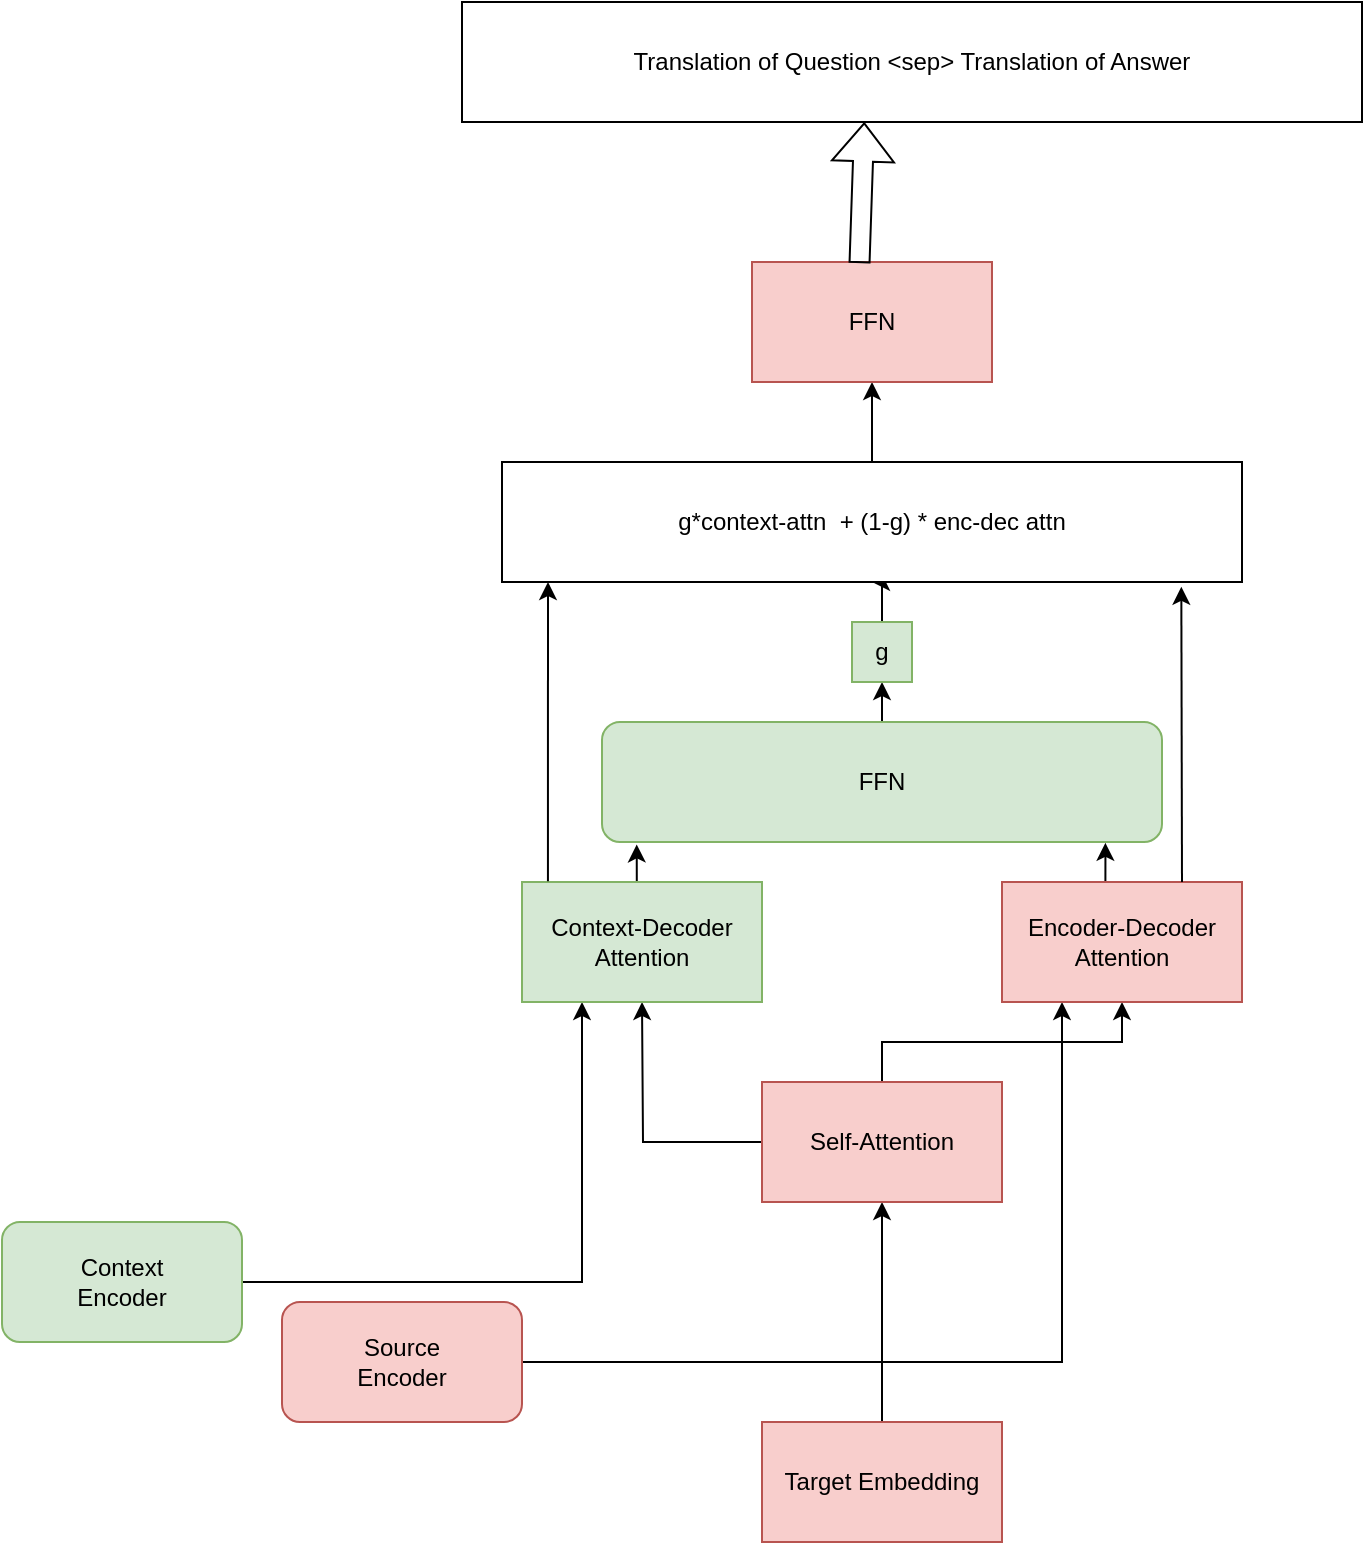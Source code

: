 <mxfile version="20.0.3" type="github"><diagram id="j9fgoMHlRESabCVzAFUy" name="Page-1"><mxGraphModel dx="986" dy="496" grid="1" gridSize="10" guides="1" tooltips="1" connect="1" arrows="1" fold="1" page="1" pageScale="1" pageWidth="850" pageHeight="1100" math="0" shadow="0"><root><mxCell id="0"/><mxCell id="1" parent="0"/><mxCell id="lCyRS-yCL0ZU_U1mTNhh-22" style="edgeStyle=orthogonalEdgeStyle;rounded=0;orthogonalLoop=1;jettySize=auto;html=1;entryX=0.25;entryY=1;entryDx=0;entryDy=0;" parent="1" source="lCyRS-yCL0ZU_U1mTNhh-23" target="lCyRS-yCL0ZU_U1mTNhh-34" edge="1"><mxGeometry relative="1" as="geometry"/></mxCell><mxCell id="lCyRS-yCL0ZU_U1mTNhh-23" value="Context&lt;br&gt;Encoder" style="rounded=1;whiteSpace=wrap;html=1;fillColor=#d5e8d4;strokeColor=#82b366;" parent="1" vertex="1"><mxGeometry x="90" y="720" width="120" height="60" as="geometry"/></mxCell><mxCell id="lCyRS-yCL0ZU_U1mTNhh-24" style="edgeStyle=orthogonalEdgeStyle;rounded=0;orthogonalLoop=1;jettySize=auto;html=1;entryX=0.25;entryY=1;entryDx=0;entryDy=0;" parent="1" source="lCyRS-yCL0ZU_U1mTNhh-25" target="lCyRS-yCL0ZU_U1mTNhh-32" edge="1"><mxGeometry relative="1" as="geometry"/></mxCell><mxCell id="lCyRS-yCL0ZU_U1mTNhh-25" value="Source&lt;br&gt;Encoder" style="rounded=1;whiteSpace=wrap;html=1;fillColor=#f8cecc;strokeColor=#b85450;" parent="1" vertex="1"><mxGeometry x="230" y="760" width="120" height="60" as="geometry"/></mxCell><mxCell id="lCyRS-yCL0ZU_U1mTNhh-26" value="" style="edgeStyle=orthogonalEdgeStyle;rounded=0;orthogonalLoop=1;jettySize=auto;html=1;" parent="1" source="lCyRS-yCL0ZU_U1mTNhh-27" target="lCyRS-yCL0ZU_U1mTNhh-30" edge="1"><mxGeometry relative="1" as="geometry"/></mxCell><mxCell id="lCyRS-yCL0ZU_U1mTNhh-27" value="Target Embedding" style="rounded=0;whiteSpace=wrap;html=1;fillColor=#f8cecc;strokeColor=#b85450;" parent="1" vertex="1"><mxGeometry x="470" y="820" width="120" height="60" as="geometry"/></mxCell><mxCell id="lCyRS-yCL0ZU_U1mTNhh-28" value="" style="edgeStyle=orthogonalEdgeStyle;rounded=0;orthogonalLoop=1;jettySize=auto;html=1;" parent="1" source="lCyRS-yCL0ZU_U1mTNhh-30" target="lCyRS-yCL0ZU_U1mTNhh-32" edge="1"><mxGeometry relative="1" as="geometry"/></mxCell><mxCell id="lCyRS-yCL0ZU_U1mTNhh-29" style="edgeStyle=orthogonalEdgeStyle;rounded=0;orthogonalLoop=1;jettySize=auto;html=1;" parent="1" source="lCyRS-yCL0ZU_U1mTNhh-30" edge="1"><mxGeometry relative="1" as="geometry"><mxPoint x="410" y="610" as="targetPoint"/></mxGeometry></mxCell><mxCell id="lCyRS-yCL0ZU_U1mTNhh-30" value="Self-Attention" style="rounded=0;whiteSpace=wrap;html=1;fillColor=#f8cecc;strokeColor=#b85450;" parent="1" vertex="1"><mxGeometry x="470" y="650" width="120" height="60" as="geometry"/></mxCell><mxCell id="lCyRS-yCL0ZU_U1mTNhh-31" style="edgeStyle=orthogonalEdgeStyle;rounded=0;orthogonalLoop=1;jettySize=auto;html=1;exitX=0.5;exitY=0;exitDx=0;exitDy=0;entryX=0.899;entryY=1.007;entryDx=0;entryDy=0;entryPerimeter=0;" parent="1" source="lCyRS-yCL0ZU_U1mTNhh-32" target="lCyRS-yCL0ZU_U1mTNhh-36" edge="1"><mxGeometry relative="1" as="geometry"/></mxCell><mxCell id="lCyRS-yCL0ZU_U1mTNhh-32" value="Encoder-Decoder Attention" style="rounded=0;whiteSpace=wrap;html=1;fillColor=#f8cecc;strokeColor=#b85450;" parent="1" vertex="1"><mxGeometry x="590" y="550" width="120" height="60" as="geometry"/></mxCell><mxCell id="lCyRS-yCL0ZU_U1mTNhh-33" style="edgeStyle=orthogonalEdgeStyle;rounded=0;orthogonalLoop=1;jettySize=auto;html=1;exitX=0.5;exitY=0;exitDx=0;exitDy=0;entryX=0.062;entryY=1.02;entryDx=0;entryDy=0;entryPerimeter=0;" parent="1" source="lCyRS-yCL0ZU_U1mTNhh-34" target="lCyRS-yCL0ZU_U1mTNhh-36" edge="1"><mxGeometry relative="1" as="geometry"/></mxCell><mxCell id="lCyRS-yCL0ZU_U1mTNhh-34" value="Context-Decoder Attention" style="rounded=0;whiteSpace=wrap;html=1;fillColor=#d5e8d4;strokeColor=#82b366;" parent="1" vertex="1"><mxGeometry x="350" y="550" width="120" height="60" as="geometry"/></mxCell><mxCell id="lCyRS-yCL0ZU_U1mTNhh-35" style="edgeStyle=orthogonalEdgeStyle;rounded=0;orthogonalLoop=1;jettySize=auto;html=1;exitX=0.5;exitY=0;exitDx=0;exitDy=0;" parent="1" source="lCyRS-yCL0ZU_U1mTNhh-36" edge="1"><mxGeometry relative="1" as="geometry"><mxPoint x="530" y="450" as="targetPoint"/></mxGeometry></mxCell><mxCell id="lCyRS-yCL0ZU_U1mTNhh-36" value="FFN" style="rounded=1;whiteSpace=wrap;html=1;fillColor=#d5e8d4;strokeColor=#82b366;" parent="1" vertex="1"><mxGeometry x="390" y="470" width="280" height="60" as="geometry"/></mxCell><mxCell id="lCyRS-yCL0ZU_U1mTNhh-40" style="edgeStyle=orthogonalEdgeStyle;rounded=0;orthogonalLoop=1;jettySize=auto;html=1;entryX=0.5;entryY=1;entryDx=0;entryDy=0;" parent="1" source="lCyRS-yCL0ZU_U1mTNhh-37" target="lCyRS-yCL0ZU_U1mTNhh-39" edge="1"><mxGeometry relative="1" as="geometry"/></mxCell><mxCell id="lCyRS-yCL0ZU_U1mTNhh-37" value="g" style="whiteSpace=wrap;html=1;aspect=fixed;fillColor=#d5e8d4;strokeColor=#82b366;" parent="1" vertex="1"><mxGeometry x="515" y="420" width="30" height="30" as="geometry"/></mxCell><mxCell id="lCyRS-yCL0ZU_U1mTNhh-44" value="" style="edgeStyle=orthogonalEdgeStyle;rounded=0;orthogonalLoop=1;jettySize=auto;html=1;" parent="1" source="lCyRS-yCL0ZU_U1mTNhh-39" target="lCyRS-yCL0ZU_U1mTNhh-43" edge="1"><mxGeometry relative="1" as="geometry"/></mxCell><mxCell id="lCyRS-yCL0ZU_U1mTNhh-39" value="g*context-attn&amp;nbsp; + (1-g) * enc-dec attn" style="rounded=0;whiteSpace=wrap;html=1;" parent="1" vertex="1"><mxGeometry x="340" y="340" width="370" height="60" as="geometry"/></mxCell><mxCell id="lCyRS-yCL0ZU_U1mTNhh-41" value="" style="endArrow=classic;html=1;rounded=0;exitX=0.108;exitY=-0.007;exitDx=0;exitDy=0;exitPerimeter=0;" parent="1" source="lCyRS-yCL0ZU_U1mTNhh-34" edge="1"><mxGeometry width="50" height="50" relative="1" as="geometry"><mxPoint x="400" y="510" as="sourcePoint"/><mxPoint x="363" y="400" as="targetPoint"/></mxGeometry></mxCell><mxCell id="lCyRS-yCL0ZU_U1mTNhh-43" value="FFN" style="whiteSpace=wrap;html=1;rounded=0;fillColor=#f8cecc;strokeColor=#b85450;" parent="1" vertex="1"><mxGeometry x="465" y="240" width="120" height="60" as="geometry"/></mxCell><mxCell id="lCyRS-yCL0ZU_U1mTNhh-45" value="" style="endArrow=classic;html=1;rounded=0;exitX=0.75;exitY=0;exitDx=0;exitDy=0;entryX=0.918;entryY=1.04;entryDx=0;entryDy=0;entryPerimeter=0;" parent="1" source="lCyRS-yCL0ZU_U1mTNhh-32" target="lCyRS-yCL0ZU_U1mTNhh-39" edge="1"><mxGeometry width="50" height="50" relative="1" as="geometry"><mxPoint x="400" y="560" as="sourcePoint"/><mxPoint x="450" y="510" as="targetPoint"/></mxGeometry></mxCell><mxCell id="nXRh8FmTCe9yKWYy3F18-2" value="Translation of Question &amp;lt;sep&amp;gt; Translation of Answer" style="rounded=0;whiteSpace=wrap;html=1;" vertex="1" parent="1"><mxGeometry x="320" y="110" width="450" height="60" as="geometry"/></mxCell><mxCell id="nXRh8FmTCe9yKWYy3F18-7" value="" style="shape=flexArrow;endArrow=classic;html=1;rounded=0;entryX=0.447;entryY=1.003;entryDx=0;entryDy=0;entryPerimeter=0;exitX=0.448;exitY=0.01;exitDx=0;exitDy=0;exitPerimeter=0;" edge="1" parent="1" source="lCyRS-yCL0ZU_U1mTNhh-43" target="nXRh8FmTCe9yKWYy3F18-2"><mxGeometry width="50" height="50" relative="1" as="geometry"><mxPoint x="400" y="380" as="sourcePoint"/><mxPoint x="450" y="330" as="targetPoint"/></mxGeometry></mxCell></root></mxGraphModel></diagram></mxfile>